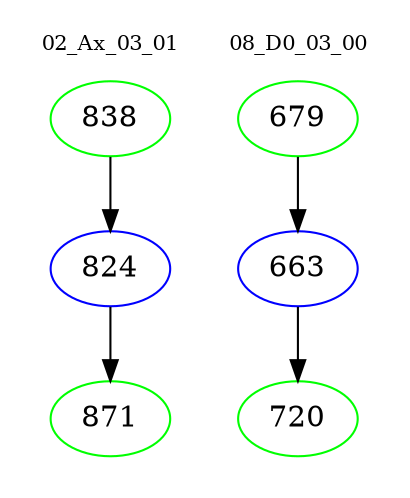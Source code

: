 digraph{
subgraph cluster_0 {
color = white
label = "02_Ax_03_01";
fontsize=10;
T0_838 [label="838", color="green"]
T0_838 -> T0_824 [color="black"]
T0_824 [label="824", color="blue"]
T0_824 -> T0_871 [color="black"]
T0_871 [label="871", color="green"]
}
subgraph cluster_1 {
color = white
label = "08_D0_03_00";
fontsize=10;
T1_679 [label="679", color="green"]
T1_679 -> T1_663 [color="black"]
T1_663 [label="663", color="blue"]
T1_663 -> T1_720 [color="black"]
T1_720 [label="720", color="green"]
}
}
